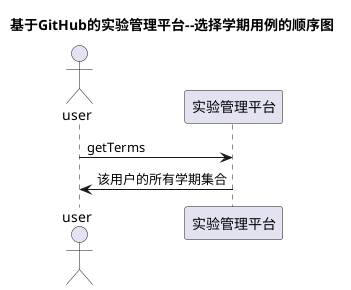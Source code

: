 @startuml
title 基于GitHub的实验管理平台--选择学期用例的顺序图
actor user
user -> 实验管理平台:getTerms
实验管理平台->user:该用户的所有学期集合

@enduml
